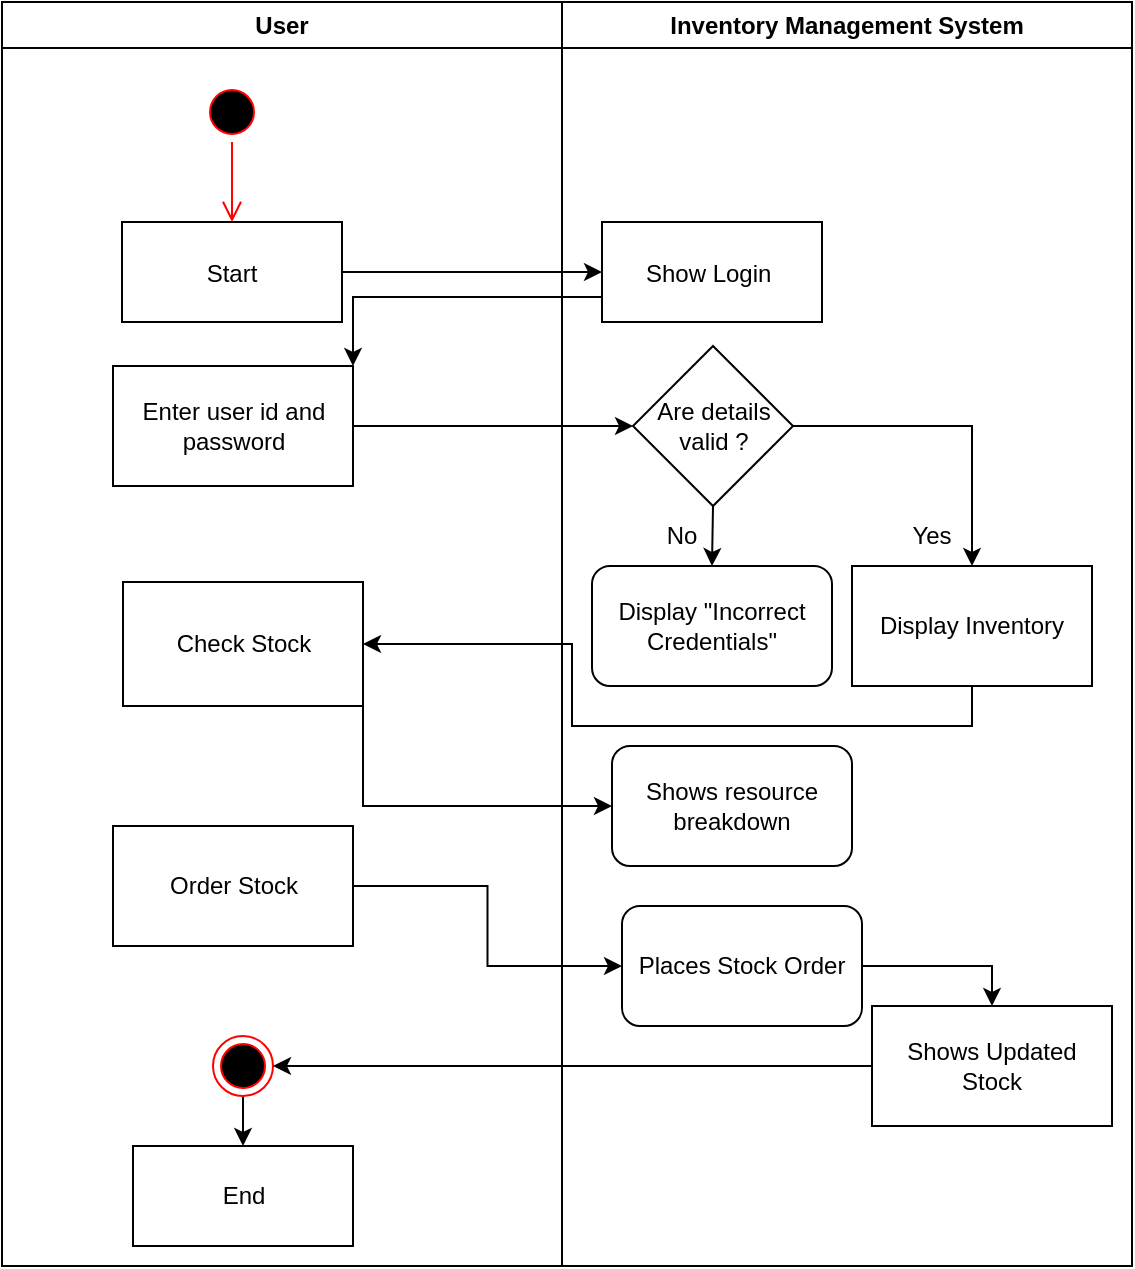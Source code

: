 <mxfile version="21.1.0" type="device">
  <diagram name="Page-1" id="e7e014a7-5840-1c2e-5031-d8a46d1fe8dd">
    <mxGraphModel dx="1613" dy="734" grid="1" gridSize="10" guides="1" tooltips="1" connect="1" arrows="1" fold="1" page="1" pageScale="1" pageWidth="1169" pageHeight="826" background="none" math="0" shadow="0">
      <root>
        <mxCell id="0" />
        <mxCell id="1" parent="0" />
        <mxCell id="2" value="User" style="swimlane;whiteSpace=wrap" parent="1" vertex="1">
          <mxGeometry x="165" y="128" width="280" height="632" as="geometry" />
        </mxCell>
        <mxCell id="5" value="" style="ellipse;shape=startState;fillColor=#000000;strokeColor=#ff0000;" parent="2" vertex="1">
          <mxGeometry x="100" y="40" width="30" height="30" as="geometry" />
        </mxCell>
        <mxCell id="6" value="" style="edgeStyle=elbowEdgeStyle;elbow=horizontal;verticalAlign=bottom;endArrow=open;endSize=8;strokeColor=#FF0000;endFill=1;rounded=0" parent="2" source="5" target="7" edge="1">
          <mxGeometry x="100" y="40" as="geometry">
            <mxPoint x="115" y="110" as="targetPoint" />
          </mxGeometry>
        </mxCell>
        <mxCell id="7" value="Start" style="" parent="2" vertex="1">
          <mxGeometry x="60" y="110" width="110" height="50" as="geometry" />
        </mxCell>
        <mxCell id="uazHxgOAiRv8CP37NR0o-42" value="Enter user id and password" style="rounded=0;whiteSpace=wrap;html=1;" parent="2" vertex="1">
          <mxGeometry x="55.5" y="182" width="120" height="60" as="geometry" />
        </mxCell>
        <mxCell id="uazHxgOAiRv8CP37NR0o-53" value="Check Stock" style="rounded=0;whiteSpace=wrap;html=1;" parent="2" vertex="1">
          <mxGeometry x="60.5" y="290" width="120" height="62" as="geometry" />
        </mxCell>
        <mxCell id="uazHxgOAiRv8CP37NR0o-58" value="Order Stock" style="rounded=0;whiteSpace=wrap;html=1;" parent="2" vertex="1">
          <mxGeometry x="55.5" y="412" width="120" height="60" as="geometry" />
        </mxCell>
        <mxCell id="uazHxgOAiRv8CP37NR0o-68" style="edgeStyle=orthogonalEdgeStyle;rounded=0;orthogonalLoop=1;jettySize=auto;html=1;exitX=0.5;exitY=1;exitDx=0;exitDy=0;entryX=0.5;entryY=0;entryDx=0;entryDy=0;" parent="2" source="uazHxgOAiRv8CP37NR0o-64" target="uazHxgOAiRv8CP37NR0o-67" edge="1">
          <mxGeometry relative="1" as="geometry" />
        </mxCell>
        <mxCell id="uazHxgOAiRv8CP37NR0o-64" value="" style="ellipse;html=1;shape=endState;fillColor=#000000;strokeColor=#ff0000;" parent="2" vertex="1">
          <mxGeometry x="105.5" y="517" width="30" height="30" as="geometry" />
        </mxCell>
        <mxCell id="uazHxgOAiRv8CP37NR0o-67" value="End" style="html=1;whiteSpace=wrap;" parent="2" vertex="1">
          <mxGeometry x="65.5" y="572" width="110" height="50" as="geometry" />
        </mxCell>
        <mxCell id="3" value="Inventory Management System" style="swimlane;whiteSpace=wrap" parent="1" vertex="1">
          <mxGeometry x="445" y="128" width="285" height="632" as="geometry" />
        </mxCell>
        <mxCell id="15" value="Show Login " style="" parent="3" vertex="1">
          <mxGeometry x="20" y="110" width="110" height="50" as="geometry" />
        </mxCell>
        <mxCell id="uazHxgOAiRv8CP37NR0o-48" style="edgeStyle=orthogonalEdgeStyle;rounded=0;orthogonalLoop=1;jettySize=auto;html=1;exitX=0.5;exitY=1;exitDx=0;exitDy=0;entryX=0.5;entryY=0;entryDx=0;entryDy=0;" parent="3" source="uazHxgOAiRv8CP37NR0o-45" target="uazHxgOAiRv8CP37NR0o-47" edge="1">
          <mxGeometry relative="1" as="geometry" />
        </mxCell>
        <mxCell id="uazHxgOAiRv8CP37NR0o-51" style="edgeStyle=orthogonalEdgeStyle;rounded=0;orthogonalLoop=1;jettySize=auto;html=1;exitX=1;exitY=0.5;exitDx=0;exitDy=0;entryX=0.5;entryY=0;entryDx=0;entryDy=0;" parent="3" source="uazHxgOAiRv8CP37NR0o-45" target="uazHxgOAiRv8CP37NR0o-50" edge="1">
          <mxGeometry relative="1" as="geometry" />
        </mxCell>
        <mxCell id="uazHxgOAiRv8CP37NR0o-45" value="Are details valid ?" style="rhombus;whiteSpace=wrap;html=1;" parent="3" vertex="1">
          <mxGeometry x="35.5" y="172" width="80" height="80" as="geometry" />
        </mxCell>
        <mxCell id="uazHxgOAiRv8CP37NR0o-47" value="Display &quot;Incorrect Credentials&quot;" style="rounded=1;whiteSpace=wrap;html=1;" parent="3" vertex="1">
          <mxGeometry x="15" y="282" width="120" height="60" as="geometry" />
        </mxCell>
        <mxCell id="uazHxgOAiRv8CP37NR0o-49" value="No" style="text;html=1;strokeColor=none;fillColor=none;align=center;verticalAlign=middle;whiteSpace=wrap;rounded=0;" parent="3" vertex="1">
          <mxGeometry x="30" y="252" width="60" height="30" as="geometry" />
        </mxCell>
        <mxCell id="uazHxgOAiRv8CP37NR0o-50" value="Display Inventory" style="rounded=0;whiteSpace=wrap;html=1;" parent="3" vertex="1">
          <mxGeometry x="145" y="282" width="120" height="60" as="geometry" />
        </mxCell>
        <mxCell id="uazHxgOAiRv8CP37NR0o-52" value="Yes" style="text;html=1;strokeColor=none;fillColor=none;align=center;verticalAlign=middle;whiteSpace=wrap;rounded=0;" parent="3" vertex="1">
          <mxGeometry x="155" y="252" width="60" height="30" as="geometry" />
        </mxCell>
        <mxCell id="uazHxgOAiRv8CP37NR0o-56" value="Shows resource breakdown" style="rounded=1;whiteSpace=wrap;html=1;" parent="3" vertex="1">
          <mxGeometry x="25" y="372" width="120" height="60" as="geometry" />
        </mxCell>
        <mxCell id="uazHxgOAiRv8CP37NR0o-62" style="edgeStyle=orthogonalEdgeStyle;rounded=0;orthogonalLoop=1;jettySize=auto;html=1;exitX=1;exitY=0.5;exitDx=0;exitDy=0;entryX=0.5;entryY=0;entryDx=0;entryDy=0;" parent="3" source="uazHxgOAiRv8CP37NR0o-59" target="uazHxgOAiRv8CP37NR0o-61" edge="1">
          <mxGeometry relative="1" as="geometry" />
        </mxCell>
        <mxCell id="uazHxgOAiRv8CP37NR0o-59" value="Places Stock Order" style="rounded=1;whiteSpace=wrap;html=1;" parent="3" vertex="1">
          <mxGeometry x="30" y="452" width="120" height="60" as="geometry" />
        </mxCell>
        <mxCell id="uazHxgOAiRv8CP37NR0o-61" value="Shows Updated Stock" style="rounded=0;whiteSpace=wrap;html=1;" parent="3" vertex="1">
          <mxGeometry x="155" y="502" width="120" height="60" as="geometry" />
        </mxCell>
        <mxCell id="uazHxgOAiRv8CP37NR0o-41" style="edgeStyle=orthogonalEdgeStyle;rounded=0;orthogonalLoop=1;jettySize=auto;html=1;exitX=1;exitY=0.5;exitDx=0;exitDy=0;entryX=0;entryY=0.5;entryDx=0;entryDy=0;" parent="1" source="7" target="15" edge="1">
          <mxGeometry relative="1" as="geometry" />
        </mxCell>
        <mxCell id="uazHxgOAiRv8CP37NR0o-44" style="edgeStyle=orthogonalEdgeStyle;rounded=0;orthogonalLoop=1;jettySize=auto;html=1;exitX=0;exitY=0.75;exitDx=0;exitDy=0;entryX=1;entryY=0;entryDx=0;entryDy=0;" parent="1" source="15" target="uazHxgOAiRv8CP37NR0o-42" edge="1">
          <mxGeometry relative="1" as="geometry" />
        </mxCell>
        <mxCell id="uazHxgOAiRv8CP37NR0o-46" style="edgeStyle=orthogonalEdgeStyle;rounded=0;orthogonalLoop=1;jettySize=auto;html=1;exitX=1;exitY=0.5;exitDx=0;exitDy=0;entryX=0;entryY=0.5;entryDx=0;entryDy=0;" parent="1" source="uazHxgOAiRv8CP37NR0o-42" target="uazHxgOAiRv8CP37NR0o-45" edge="1">
          <mxGeometry relative="1" as="geometry" />
        </mxCell>
        <mxCell id="uazHxgOAiRv8CP37NR0o-54" style="edgeStyle=orthogonalEdgeStyle;rounded=0;orthogonalLoop=1;jettySize=auto;html=1;exitX=0.5;exitY=1;exitDx=0;exitDy=0;entryX=1;entryY=0.5;entryDx=0;entryDy=0;" parent="1" source="uazHxgOAiRv8CP37NR0o-50" target="uazHxgOAiRv8CP37NR0o-53" edge="1">
          <mxGeometry relative="1" as="geometry">
            <Array as="points">
              <mxPoint x="650" y="490" />
              <mxPoint x="450" y="490" />
              <mxPoint x="450" y="449" />
            </Array>
          </mxGeometry>
        </mxCell>
        <mxCell id="uazHxgOAiRv8CP37NR0o-57" style="edgeStyle=orthogonalEdgeStyle;rounded=0;orthogonalLoop=1;jettySize=auto;html=1;exitX=1;exitY=1;exitDx=0;exitDy=0;entryX=0;entryY=0.5;entryDx=0;entryDy=0;" parent="1" source="uazHxgOAiRv8CP37NR0o-53" target="uazHxgOAiRv8CP37NR0o-56" edge="1">
          <mxGeometry relative="1" as="geometry" />
        </mxCell>
        <mxCell id="uazHxgOAiRv8CP37NR0o-60" style="edgeStyle=orthogonalEdgeStyle;rounded=0;orthogonalLoop=1;jettySize=auto;html=1;exitX=1;exitY=0.5;exitDx=0;exitDy=0;" parent="1" source="uazHxgOAiRv8CP37NR0o-58" target="uazHxgOAiRv8CP37NR0o-59" edge="1">
          <mxGeometry relative="1" as="geometry" />
        </mxCell>
        <mxCell id="uazHxgOAiRv8CP37NR0o-65" style="edgeStyle=orthogonalEdgeStyle;rounded=0;orthogonalLoop=1;jettySize=auto;html=1;exitX=0;exitY=0.5;exitDx=0;exitDy=0;entryX=1;entryY=0.5;entryDx=0;entryDy=0;" parent="1" source="uazHxgOAiRv8CP37NR0o-61" target="uazHxgOAiRv8CP37NR0o-64" edge="1">
          <mxGeometry relative="1" as="geometry" />
        </mxCell>
      </root>
    </mxGraphModel>
  </diagram>
</mxfile>
